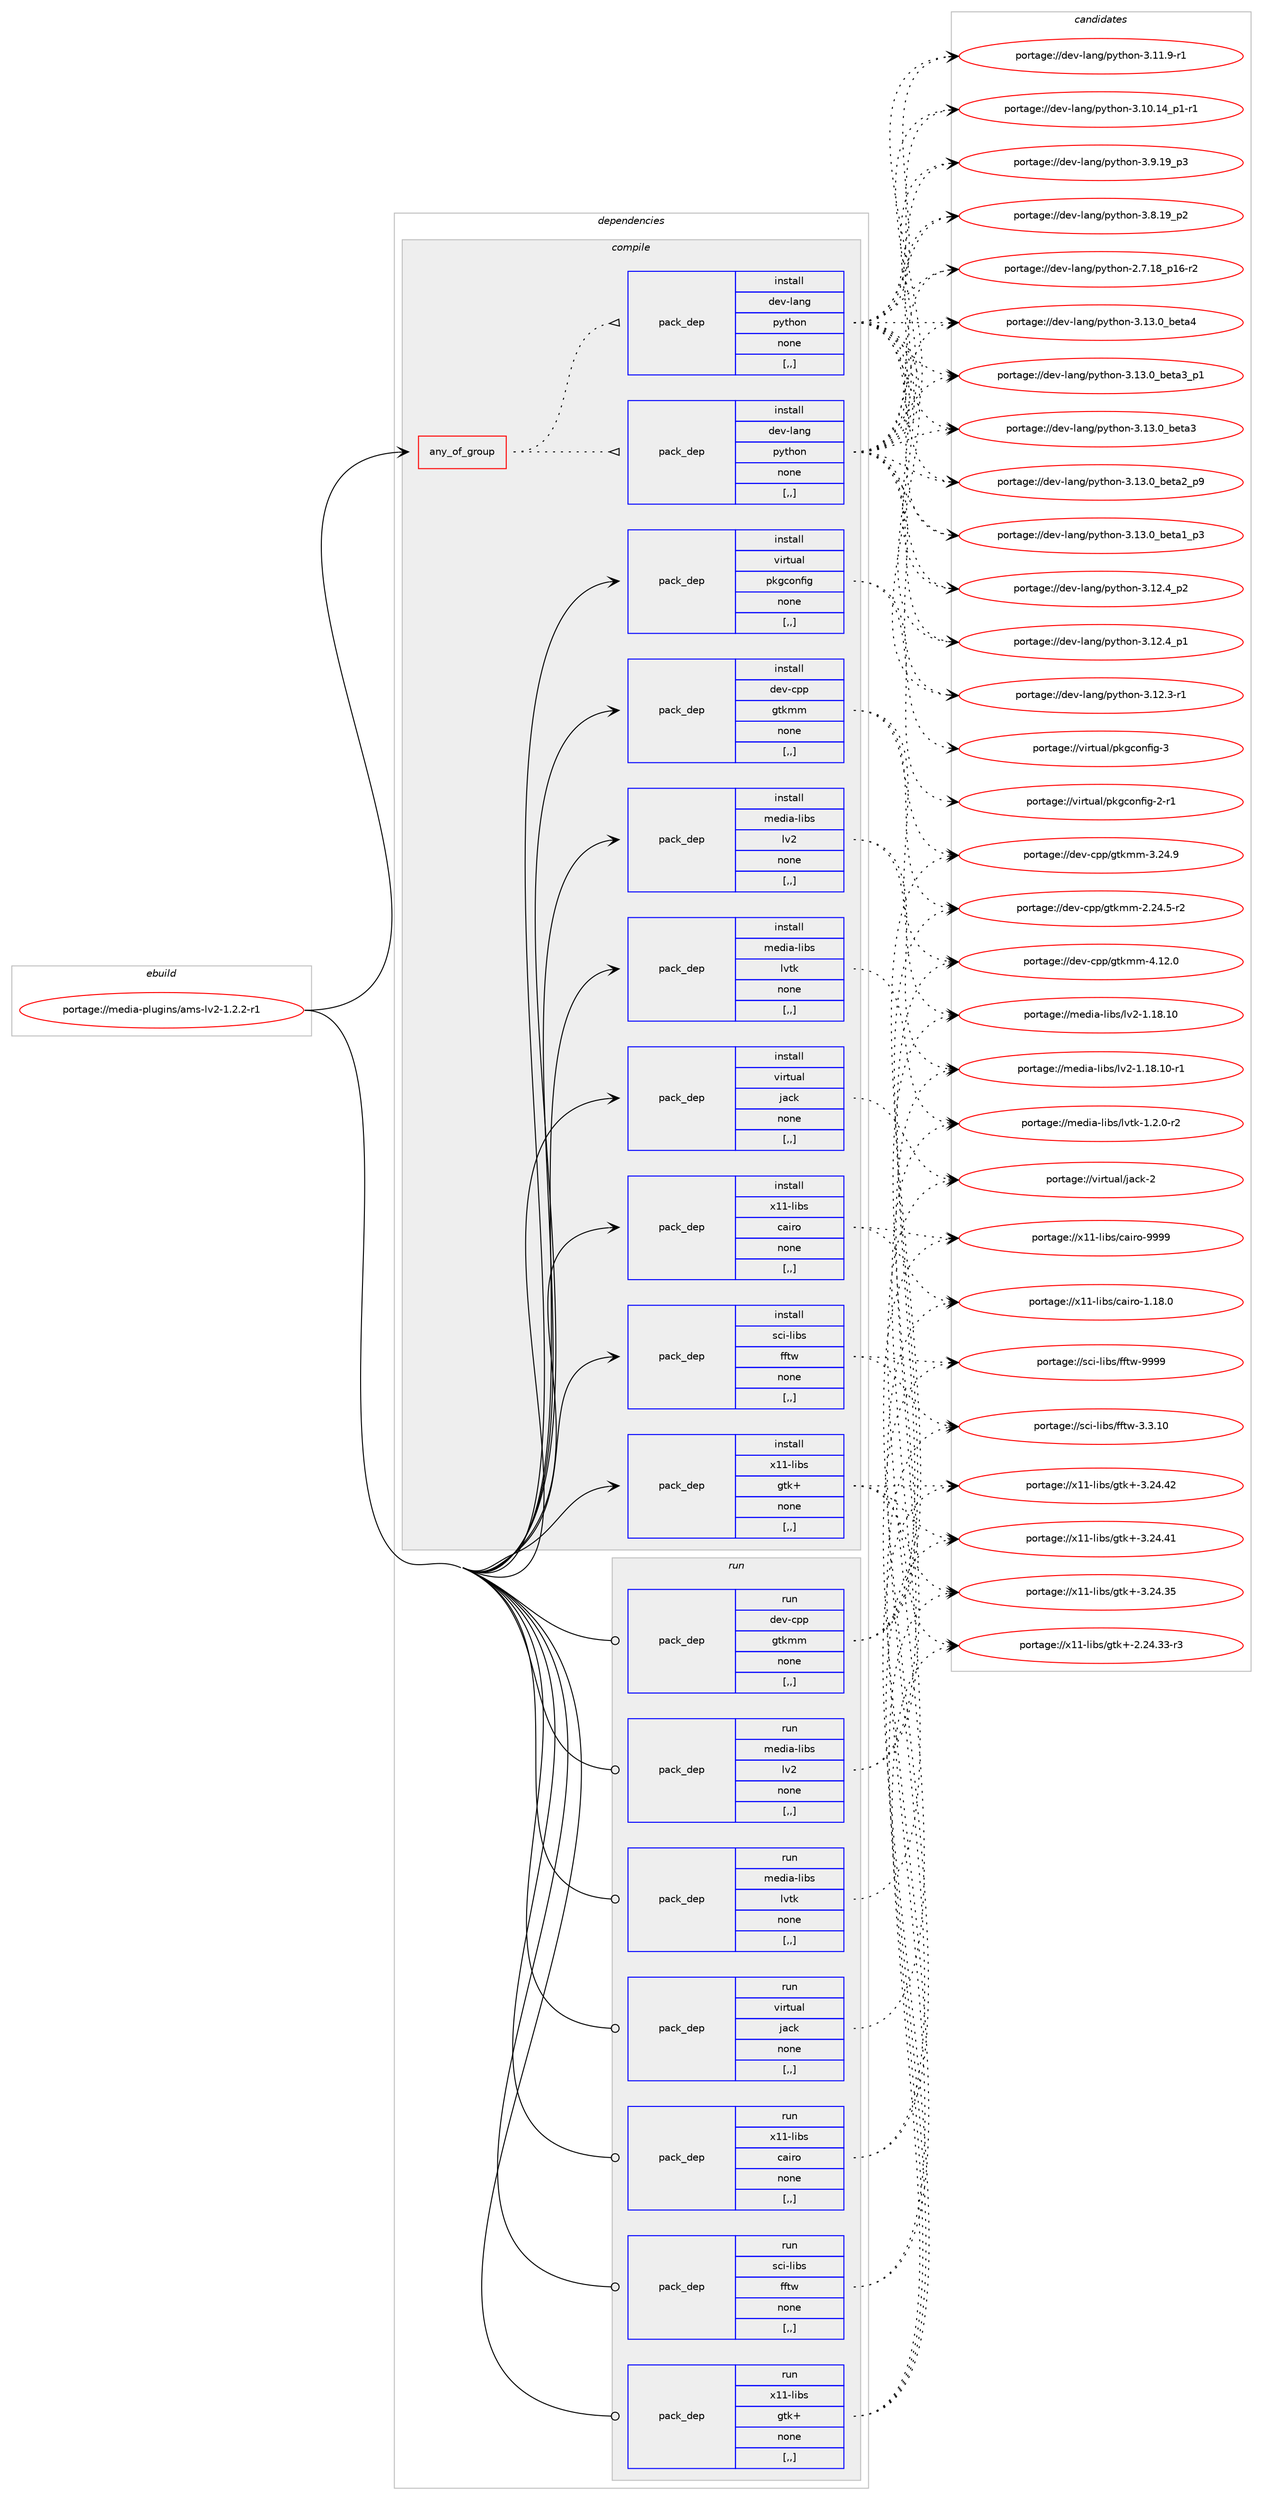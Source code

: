 digraph prolog {

# *************
# Graph options
# *************

newrank=true;
concentrate=true;
compound=true;
graph [rankdir=LR,fontname=Helvetica,fontsize=10,ranksep=1.5];#, ranksep=2.5, nodesep=0.2];
edge  [arrowhead=vee];
node  [fontname=Helvetica,fontsize=10];

# **********
# The ebuild
# **********

subgraph cluster_leftcol {
color=gray;
label=<<i>ebuild</i>>;
id [label="portage://media-plugins/ams-lv2-1.2.2-r1", color=red, width=4, href="../media-plugins/ams-lv2-1.2.2-r1.svg"];
}

# ****************
# The dependencies
# ****************

subgraph cluster_midcol {
color=gray;
label=<<i>dependencies</i>>;
subgraph cluster_compile {
fillcolor="#eeeeee";
style=filled;
label=<<i>compile</i>>;
subgraph any2232 {
dependency307784 [label=<<TABLE BORDER="0" CELLBORDER="1" CELLSPACING="0" CELLPADDING="4"><TR><TD CELLPADDING="10">any_of_group</TD></TR></TABLE>>, shape=none, color=red];subgraph pack226937 {
dependency307785 [label=<<TABLE BORDER="0" CELLBORDER="1" CELLSPACING="0" CELLPADDING="4" WIDTH="220"><TR><TD ROWSPAN="6" CELLPADDING="30">pack_dep</TD></TR><TR><TD WIDTH="110">install</TD></TR><TR><TD>dev-lang</TD></TR><TR><TD>python</TD></TR><TR><TD>none</TD></TR><TR><TD>[,,]</TD></TR></TABLE>>, shape=none, color=blue];
}
dependency307784:e -> dependency307785:w [weight=20,style="dotted",arrowhead="oinv"];
subgraph pack226938 {
dependency307786 [label=<<TABLE BORDER="0" CELLBORDER="1" CELLSPACING="0" CELLPADDING="4" WIDTH="220"><TR><TD ROWSPAN="6" CELLPADDING="30">pack_dep</TD></TR><TR><TD WIDTH="110">install</TD></TR><TR><TD>dev-lang</TD></TR><TR><TD>python</TD></TR><TR><TD>none</TD></TR><TR><TD>[,,]</TD></TR></TABLE>>, shape=none, color=blue];
}
dependency307784:e -> dependency307786:w [weight=20,style="dotted",arrowhead="oinv"];
}
id:e -> dependency307784:w [weight=20,style="solid",arrowhead="vee"];
subgraph pack226939 {
dependency307787 [label=<<TABLE BORDER="0" CELLBORDER="1" CELLSPACING="0" CELLPADDING="4" WIDTH="220"><TR><TD ROWSPAN="6" CELLPADDING="30">pack_dep</TD></TR><TR><TD WIDTH="110">install</TD></TR><TR><TD>dev-cpp</TD></TR><TR><TD>gtkmm</TD></TR><TR><TD>none</TD></TR><TR><TD>[,,]</TD></TR></TABLE>>, shape=none, color=blue];
}
id:e -> dependency307787:w [weight=20,style="solid",arrowhead="vee"];
subgraph pack226940 {
dependency307788 [label=<<TABLE BORDER="0" CELLBORDER="1" CELLSPACING="0" CELLPADDING="4" WIDTH="220"><TR><TD ROWSPAN="6" CELLPADDING="30">pack_dep</TD></TR><TR><TD WIDTH="110">install</TD></TR><TR><TD>media-libs</TD></TR><TR><TD>lv2</TD></TR><TR><TD>none</TD></TR><TR><TD>[,,]</TD></TR></TABLE>>, shape=none, color=blue];
}
id:e -> dependency307788:w [weight=20,style="solid",arrowhead="vee"];
subgraph pack226941 {
dependency307789 [label=<<TABLE BORDER="0" CELLBORDER="1" CELLSPACING="0" CELLPADDING="4" WIDTH="220"><TR><TD ROWSPAN="6" CELLPADDING="30">pack_dep</TD></TR><TR><TD WIDTH="110">install</TD></TR><TR><TD>media-libs</TD></TR><TR><TD>lvtk</TD></TR><TR><TD>none</TD></TR><TR><TD>[,,]</TD></TR></TABLE>>, shape=none, color=blue];
}
id:e -> dependency307789:w [weight=20,style="solid",arrowhead="vee"];
subgraph pack226942 {
dependency307790 [label=<<TABLE BORDER="0" CELLBORDER="1" CELLSPACING="0" CELLPADDING="4" WIDTH="220"><TR><TD ROWSPAN="6" CELLPADDING="30">pack_dep</TD></TR><TR><TD WIDTH="110">install</TD></TR><TR><TD>sci-libs</TD></TR><TR><TD>fftw</TD></TR><TR><TD>none</TD></TR><TR><TD>[,,]</TD></TR></TABLE>>, shape=none, color=blue];
}
id:e -> dependency307790:w [weight=20,style="solid",arrowhead="vee"];
subgraph pack226943 {
dependency307791 [label=<<TABLE BORDER="0" CELLBORDER="1" CELLSPACING="0" CELLPADDING="4" WIDTH="220"><TR><TD ROWSPAN="6" CELLPADDING="30">pack_dep</TD></TR><TR><TD WIDTH="110">install</TD></TR><TR><TD>virtual</TD></TR><TR><TD>jack</TD></TR><TR><TD>none</TD></TR><TR><TD>[,,]</TD></TR></TABLE>>, shape=none, color=blue];
}
id:e -> dependency307791:w [weight=20,style="solid",arrowhead="vee"];
subgraph pack226944 {
dependency307792 [label=<<TABLE BORDER="0" CELLBORDER="1" CELLSPACING="0" CELLPADDING="4" WIDTH="220"><TR><TD ROWSPAN="6" CELLPADDING="30">pack_dep</TD></TR><TR><TD WIDTH="110">install</TD></TR><TR><TD>virtual</TD></TR><TR><TD>pkgconfig</TD></TR><TR><TD>none</TD></TR><TR><TD>[,,]</TD></TR></TABLE>>, shape=none, color=blue];
}
id:e -> dependency307792:w [weight=20,style="solid",arrowhead="vee"];
subgraph pack226945 {
dependency307793 [label=<<TABLE BORDER="0" CELLBORDER="1" CELLSPACING="0" CELLPADDING="4" WIDTH="220"><TR><TD ROWSPAN="6" CELLPADDING="30">pack_dep</TD></TR><TR><TD WIDTH="110">install</TD></TR><TR><TD>x11-libs</TD></TR><TR><TD>cairo</TD></TR><TR><TD>none</TD></TR><TR><TD>[,,]</TD></TR></TABLE>>, shape=none, color=blue];
}
id:e -> dependency307793:w [weight=20,style="solid",arrowhead="vee"];
subgraph pack226946 {
dependency307794 [label=<<TABLE BORDER="0" CELLBORDER="1" CELLSPACING="0" CELLPADDING="4" WIDTH="220"><TR><TD ROWSPAN="6" CELLPADDING="30">pack_dep</TD></TR><TR><TD WIDTH="110">install</TD></TR><TR><TD>x11-libs</TD></TR><TR><TD>gtk+</TD></TR><TR><TD>none</TD></TR><TR><TD>[,,]</TD></TR></TABLE>>, shape=none, color=blue];
}
id:e -> dependency307794:w [weight=20,style="solid",arrowhead="vee"];
}
subgraph cluster_compileandrun {
fillcolor="#eeeeee";
style=filled;
label=<<i>compile and run</i>>;
}
subgraph cluster_run {
fillcolor="#eeeeee";
style=filled;
label=<<i>run</i>>;
subgraph pack226947 {
dependency307795 [label=<<TABLE BORDER="0" CELLBORDER="1" CELLSPACING="0" CELLPADDING="4" WIDTH="220"><TR><TD ROWSPAN="6" CELLPADDING="30">pack_dep</TD></TR><TR><TD WIDTH="110">run</TD></TR><TR><TD>dev-cpp</TD></TR><TR><TD>gtkmm</TD></TR><TR><TD>none</TD></TR><TR><TD>[,,]</TD></TR></TABLE>>, shape=none, color=blue];
}
id:e -> dependency307795:w [weight=20,style="solid",arrowhead="odot"];
subgraph pack226948 {
dependency307796 [label=<<TABLE BORDER="0" CELLBORDER="1" CELLSPACING="0" CELLPADDING="4" WIDTH="220"><TR><TD ROWSPAN="6" CELLPADDING="30">pack_dep</TD></TR><TR><TD WIDTH="110">run</TD></TR><TR><TD>media-libs</TD></TR><TR><TD>lv2</TD></TR><TR><TD>none</TD></TR><TR><TD>[,,]</TD></TR></TABLE>>, shape=none, color=blue];
}
id:e -> dependency307796:w [weight=20,style="solid",arrowhead="odot"];
subgraph pack226949 {
dependency307797 [label=<<TABLE BORDER="0" CELLBORDER="1" CELLSPACING="0" CELLPADDING="4" WIDTH="220"><TR><TD ROWSPAN="6" CELLPADDING="30">pack_dep</TD></TR><TR><TD WIDTH="110">run</TD></TR><TR><TD>media-libs</TD></TR><TR><TD>lvtk</TD></TR><TR><TD>none</TD></TR><TR><TD>[,,]</TD></TR></TABLE>>, shape=none, color=blue];
}
id:e -> dependency307797:w [weight=20,style="solid",arrowhead="odot"];
subgraph pack226950 {
dependency307798 [label=<<TABLE BORDER="0" CELLBORDER="1" CELLSPACING="0" CELLPADDING="4" WIDTH="220"><TR><TD ROWSPAN="6" CELLPADDING="30">pack_dep</TD></TR><TR><TD WIDTH="110">run</TD></TR><TR><TD>sci-libs</TD></TR><TR><TD>fftw</TD></TR><TR><TD>none</TD></TR><TR><TD>[,,]</TD></TR></TABLE>>, shape=none, color=blue];
}
id:e -> dependency307798:w [weight=20,style="solid",arrowhead="odot"];
subgraph pack226951 {
dependency307799 [label=<<TABLE BORDER="0" CELLBORDER="1" CELLSPACING="0" CELLPADDING="4" WIDTH="220"><TR><TD ROWSPAN="6" CELLPADDING="30">pack_dep</TD></TR><TR><TD WIDTH="110">run</TD></TR><TR><TD>virtual</TD></TR><TR><TD>jack</TD></TR><TR><TD>none</TD></TR><TR><TD>[,,]</TD></TR></TABLE>>, shape=none, color=blue];
}
id:e -> dependency307799:w [weight=20,style="solid",arrowhead="odot"];
subgraph pack226952 {
dependency307800 [label=<<TABLE BORDER="0" CELLBORDER="1" CELLSPACING="0" CELLPADDING="4" WIDTH="220"><TR><TD ROWSPAN="6" CELLPADDING="30">pack_dep</TD></TR><TR><TD WIDTH="110">run</TD></TR><TR><TD>x11-libs</TD></TR><TR><TD>cairo</TD></TR><TR><TD>none</TD></TR><TR><TD>[,,]</TD></TR></TABLE>>, shape=none, color=blue];
}
id:e -> dependency307800:w [weight=20,style="solid",arrowhead="odot"];
subgraph pack226953 {
dependency307801 [label=<<TABLE BORDER="0" CELLBORDER="1" CELLSPACING="0" CELLPADDING="4" WIDTH="220"><TR><TD ROWSPAN="6" CELLPADDING="30">pack_dep</TD></TR><TR><TD WIDTH="110">run</TD></TR><TR><TD>x11-libs</TD></TR><TR><TD>gtk+</TD></TR><TR><TD>none</TD></TR><TR><TD>[,,]</TD></TR></TABLE>>, shape=none, color=blue];
}
id:e -> dependency307801:w [weight=20,style="solid",arrowhead="odot"];
}
}

# **************
# The candidates
# **************

subgraph cluster_choices {
rank=same;
color=gray;
label=<<i>candidates</i>>;

subgraph choice226937 {
color=black;
nodesep=1;
choice1001011184510897110103471121211161041111104551464951464895981011169752 [label="portage://dev-lang/python-3.13.0_beta4", color=red, width=4,href="../dev-lang/python-3.13.0_beta4.svg"];
choice10010111845108971101034711212111610411111045514649514648959810111697519511249 [label="portage://dev-lang/python-3.13.0_beta3_p1", color=red, width=4,href="../dev-lang/python-3.13.0_beta3_p1.svg"];
choice1001011184510897110103471121211161041111104551464951464895981011169751 [label="portage://dev-lang/python-3.13.0_beta3", color=red, width=4,href="../dev-lang/python-3.13.0_beta3.svg"];
choice10010111845108971101034711212111610411111045514649514648959810111697509511257 [label="portage://dev-lang/python-3.13.0_beta2_p9", color=red, width=4,href="../dev-lang/python-3.13.0_beta2_p9.svg"];
choice10010111845108971101034711212111610411111045514649514648959810111697499511251 [label="portage://dev-lang/python-3.13.0_beta1_p3", color=red, width=4,href="../dev-lang/python-3.13.0_beta1_p3.svg"];
choice100101118451089711010347112121116104111110455146495046529511250 [label="portage://dev-lang/python-3.12.4_p2", color=red, width=4,href="../dev-lang/python-3.12.4_p2.svg"];
choice100101118451089711010347112121116104111110455146495046529511249 [label="portage://dev-lang/python-3.12.4_p1", color=red, width=4,href="../dev-lang/python-3.12.4_p1.svg"];
choice100101118451089711010347112121116104111110455146495046514511449 [label="portage://dev-lang/python-3.12.3-r1", color=red, width=4,href="../dev-lang/python-3.12.3-r1.svg"];
choice100101118451089711010347112121116104111110455146494946574511449 [label="portage://dev-lang/python-3.11.9-r1", color=red, width=4,href="../dev-lang/python-3.11.9-r1.svg"];
choice100101118451089711010347112121116104111110455146494846495295112494511449 [label="portage://dev-lang/python-3.10.14_p1-r1", color=red, width=4,href="../dev-lang/python-3.10.14_p1-r1.svg"];
choice100101118451089711010347112121116104111110455146574649579511251 [label="portage://dev-lang/python-3.9.19_p3", color=red, width=4,href="../dev-lang/python-3.9.19_p3.svg"];
choice100101118451089711010347112121116104111110455146564649579511250 [label="portage://dev-lang/python-3.8.19_p2", color=red, width=4,href="../dev-lang/python-3.8.19_p2.svg"];
choice100101118451089711010347112121116104111110455046554649569511249544511450 [label="portage://dev-lang/python-2.7.18_p16-r2", color=red, width=4,href="../dev-lang/python-2.7.18_p16-r2.svg"];
dependency307785:e -> choice1001011184510897110103471121211161041111104551464951464895981011169752:w [style=dotted,weight="100"];
dependency307785:e -> choice10010111845108971101034711212111610411111045514649514648959810111697519511249:w [style=dotted,weight="100"];
dependency307785:e -> choice1001011184510897110103471121211161041111104551464951464895981011169751:w [style=dotted,weight="100"];
dependency307785:e -> choice10010111845108971101034711212111610411111045514649514648959810111697509511257:w [style=dotted,weight="100"];
dependency307785:e -> choice10010111845108971101034711212111610411111045514649514648959810111697499511251:w [style=dotted,weight="100"];
dependency307785:e -> choice100101118451089711010347112121116104111110455146495046529511250:w [style=dotted,weight="100"];
dependency307785:e -> choice100101118451089711010347112121116104111110455146495046529511249:w [style=dotted,weight="100"];
dependency307785:e -> choice100101118451089711010347112121116104111110455146495046514511449:w [style=dotted,weight="100"];
dependency307785:e -> choice100101118451089711010347112121116104111110455146494946574511449:w [style=dotted,weight="100"];
dependency307785:e -> choice100101118451089711010347112121116104111110455146494846495295112494511449:w [style=dotted,weight="100"];
dependency307785:e -> choice100101118451089711010347112121116104111110455146574649579511251:w [style=dotted,weight="100"];
dependency307785:e -> choice100101118451089711010347112121116104111110455146564649579511250:w [style=dotted,weight="100"];
dependency307785:e -> choice100101118451089711010347112121116104111110455046554649569511249544511450:w [style=dotted,weight="100"];
}
subgraph choice226938 {
color=black;
nodesep=1;
choice1001011184510897110103471121211161041111104551464951464895981011169752 [label="portage://dev-lang/python-3.13.0_beta4", color=red, width=4,href="../dev-lang/python-3.13.0_beta4.svg"];
choice10010111845108971101034711212111610411111045514649514648959810111697519511249 [label="portage://dev-lang/python-3.13.0_beta3_p1", color=red, width=4,href="../dev-lang/python-3.13.0_beta3_p1.svg"];
choice1001011184510897110103471121211161041111104551464951464895981011169751 [label="portage://dev-lang/python-3.13.0_beta3", color=red, width=4,href="../dev-lang/python-3.13.0_beta3.svg"];
choice10010111845108971101034711212111610411111045514649514648959810111697509511257 [label="portage://dev-lang/python-3.13.0_beta2_p9", color=red, width=4,href="../dev-lang/python-3.13.0_beta2_p9.svg"];
choice10010111845108971101034711212111610411111045514649514648959810111697499511251 [label="portage://dev-lang/python-3.13.0_beta1_p3", color=red, width=4,href="../dev-lang/python-3.13.0_beta1_p3.svg"];
choice100101118451089711010347112121116104111110455146495046529511250 [label="portage://dev-lang/python-3.12.4_p2", color=red, width=4,href="../dev-lang/python-3.12.4_p2.svg"];
choice100101118451089711010347112121116104111110455146495046529511249 [label="portage://dev-lang/python-3.12.4_p1", color=red, width=4,href="../dev-lang/python-3.12.4_p1.svg"];
choice100101118451089711010347112121116104111110455146495046514511449 [label="portage://dev-lang/python-3.12.3-r1", color=red, width=4,href="../dev-lang/python-3.12.3-r1.svg"];
choice100101118451089711010347112121116104111110455146494946574511449 [label="portage://dev-lang/python-3.11.9-r1", color=red, width=4,href="../dev-lang/python-3.11.9-r1.svg"];
choice100101118451089711010347112121116104111110455146494846495295112494511449 [label="portage://dev-lang/python-3.10.14_p1-r1", color=red, width=4,href="../dev-lang/python-3.10.14_p1-r1.svg"];
choice100101118451089711010347112121116104111110455146574649579511251 [label="portage://dev-lang/python-3.9.19_p3", color=red, width=4,href="../dev-lang/python-3.9.19_p3.svg"];
choice100101118451089711010347112121116104111110455146564649579511250 [label="portage://dev-lang/python-3.8.19_p2", color=red, width=4,href="../dev-lang/python-3.8.19_p2.svg"];
choice100101118451089711010347112121116104111110455046554649569511249544511450 [label="portage://dev-lang/python-2.7.18_p16-r2", color=red, width=4,href="../dev-lang/python-2.7.18_p16-r2.svg"];
dependency307786:e -> choice1001011184510897110103471121211161041111104551464951464895981011169752:w [style=dotted,weight="100"];
dependency307786:e -> choice10010111845108971101034711212111610411111045514649514648959810111697519511249:w [style=dotted,weight="100"];
dependency307786:e -> choice1001011184510897110103471121211161041111104551464951464895981011169751:w [style=dotted,weight="100"];
dependency307786:e -> choice10010111845108971101034711212111610411111045514649514648959810111697509511257:w [style=dotted,weight="100"];
dependency307786:e -> choice10010111845108971101034711212111610411111045514649514648959810111697499511251:w [style=dotted,weight="100"];
dependency307786:e -> choice100101118451089711010347112121116104111110455146495046529511250:w [style=dotted,weight="100"];
dependency307786:e -> choice100101118451089711010347112121116104111110455146495046529511249:w [style=dotted,weight="100"];
dependency307786:e -> choice100101118451089711010347112121116104111110455146495046514511449:w [style=dotted,weight="100"];
dependency307786:e -> choice100101118451089711010347112121116104111110455146494946574511449:w [style=dotted,weight="100"];
dependency307786:e -> choice100101118451089711010347112121116104111110455146494846495295112494511449:w [style=dotted,weight="100"];
dependency307786:e -> choice100101118451089711010347112121116104111110455146574649579511251:w [style=dotted,weight="100"];
dependency307786:e -> choice100101118451089711010347112121116104111110455146564649579511250:w [style=dotted,weight="100"];
dependency307786:e -> choice100101118451089711010347112121116104111110455046554649569511249544511450:w [style=dotted,weight="100"];
}
subgraph choice226939 {
color=black;
nodesep=1;
choice10010111845991121124710311610710910945524649504648 [label="portage://dev-cpp/gtkmm-4.12.0", color=red, width=4,href="../dev-cpp/gtkmm-4.12.0.svg"];
choice10010111845991121124710311610710910945514650524657 [label="portage://dev-cpp/gtkmm-3.24.9", color=red, width=4,href="../dev-cpp/gtkmm-3.24.9.svg"];
choice100101118459911211247103116107109109455046505246534511450 [label="portage://dev-cpp/gtkmm-2.24.5-r2", color=red, width=4,href="../dev-cpp/gtkmm-2.24.5-r2.svg"];
dependency307787:e -> choice10010111845991121124710311610710910945524649504648:w [style=dotted,weight="100"];
dependency307787:e -> choice10010111845991121124710311610710910945514650524657:w [style=dotted,weight="100"];
dependency307787:e -> choice100101118459911211247103116107109109455046505246534511450:w [style=dotted,weight="100"];
}
subgraph choice226940 {
color=black;
nodesep=1;
choice109101100105974510810598115471081185045494649564649484511449 [label="portage://media-libs/lv2-1.18.10-r1", color=red, width=4,href="../media-libs/lv2-1.18.10-r1.svg"];
choice10910110010597451081059811547108118504549464956464948 [label="portage://media-libs/lv2-1.18.10", color=red, width=4,href="../media-libs/lv2-1.18.10.svg"];
dependency307788:e -> choice109101100105974510810598115471081185045494649564649484511449:w [style=dotted,weight="100"];
dependency307788:e -> choice10910110010597451081059811547108118504549464956464948:w [style=dotted,weight="100"];
}
subgraph choice226941 {
color=black;
nodesep=1;
choice109101100105974510810598115471081181161074549465046484511450 [label="portage://media-libs/lvtk-1.2.0-r2", color=red, width=4,href="../media-libs/lvtk-1.2.0-r2.svg"];
dependency307789:e -> choice109101100105974510810598115471081181161074549465046484511450:w [style=dotted,weight="100"];
}
subgraph choice226942 {
color=black;
nodesep=1;
choice115991054510810598115471021021161194557575757 [label="portage://sci-libs/fftw-9999", color=red, width=4,href="../sci-libs/fftw-9999.svg"];
choice1159910545108105981154710210211611945514651464948 [label="portage://sci-libs/fftw-3.3.10", color=red, width=4,href="../sci-libs/fftw-3.3.10.svg"];
dependency307790:e -> choice115991054510810598115471021021161194557575757:w [style=dotted,weight="100"];
dependency307790:e -> choice1159910545108105981154710210211611945514651464948:w [style=dotted,weight="100"];
}
subgraph choice226943 {
color=black;
nodesep=1;
choice118105114116117971084710697991074550 [label="portage://virtual/jack-2", color=red, width=4,href="../virtual/jack-2.svg"];
dependency307791:e -> choice118105114116117971084710697991074550:w [style=dotted,weight="100"];
}
subgraph choice226944 {
color=black;
nodesep=1;
choice1181051141161179710847112107103991111101021051034551 [label="portage://virtual/pkgconfig-3", color=red, width=4,href="../virtual/pkgconfig-3.svg"];
choice11810511411611797108471121071039911111010210510345504511449 [label="portage://virtual/pkgconfig-2-r1", color=red, width=4,href="../virtual/pkgconfig-2-r1.svg"];
dependency307792:e -> choice1181051141161179710847112107103991111101021051034551:w [style=dotted,weight="100"];
dependency307792:e -> choice11810511411611797108471121071039911111010210510345504511449:w [style=dotted,weight="100"];
}
subgraph choice226945 {
color=black;
nodesep=1;
choice120494945108105981154799971051141114557575757 [label="portage://x11-libs/cairo-9999", color=red, width=4,href="../x11-libs/cairo-9999.svg"];
choice1204949451081059811547999710511411145494649564648 [label="portage://x11-libs/cairo-1.18.0", color=red, width=4,href="../x11-libs/cairo-1.18.0.svg"];
dependency307793:e -> choice120494945108105981154799971051141114557575757:w [style=dotted,weight="100"];
dependency307793:e -> choice1204949451081059811547999710511411145494649564648:w [style=dotted,weight="100"];
}
subgraph choice226946 {
color=black;
nodesep=1;
choice1204949451081059811547103116107434551465052465250 [label="portage://x11-libs/gtk+-3.24.42", color=red, width=4,href="../x11-libs/gtk+-3.24.42.svg"];
choice1204949451081059811547103116107434551465052465249 [label="portage://x11-libs/gtk+-3.24.41", color=red, width=4,href="../x11-libs/gtk+-3.24.41.svg"];
choice1204949451081059811547103116107434551465052465153 [label="portage://x11-libs/gtk+-3.24.35", color=red, width=4,href="../x11-libs/gtk+-3.24.35.svg"];
choice12049494510810598115471031161074345504650524651514511451 [label="portage://x11-libs/gtk+-2.24.33-r3", color=red, width=4,href="../x11-libs/gtk+-2.24.33-r3.svg"];
dependency307794:e -> choice1204949451081059811547103116107434551465052465250:w [style=dotted,weight="100"];
dependency307794:e -> choice1204949451081059811547103116107434551465052465249:w [style=dotted,weight="100"];
dependency307794:e -> choice1204949451081059811547103116107434551465052465153:w [style=dotted,weight="100"];
dependency307794:e -> choice12049494510810598115471031161074345504650524651514511451:w [style=dotted,weight="100"];
}
subgraph choice226947 {
color=black;
nodesep=1;
choice10010111845991121124710311610710910945524649504648 [label="portage://dev-cpp/gtkmm-4.12.0", color=red, width=4,href="../dev-cpp/gtkmm-4.12.0.svg"];
choice10010111845991121124710311610710910945514650524657 [label="portage://dev-cpp/gtkmm-3.24.9", color=red, width=4,href="../dev-cpp/gtkmm-3.24.9.svg"];
choice100101118459911211247103116107109109455046505246534511450 [label="portage://dev-cpp/gtkmm-2.24.5-r2", color=red, width=4,href="../dev-cpp/gtkmm-2.24.5-r2.svg"];
dependency307795:e -> choice10010111845991121124710311610710910945524649504648:w [style=dotted,weight="100"];
dependency307795:e -> choice10010111845991121124710311610710910945514650524657:w [style=dotted,weight="100"];
dependency307795:e -> choice100101118459911211247103116107109109455046505246534511450:w [style=dotted,weight="100"];
}
subgraph choice226948 {
color=black;
nodesep=1;
choice109101100105974510810598115471081185045494649564649484511449 [label="portage://media-libs/lv2-1.18.10-r1", color=red, width=4,href="../media-libs/lv2-1.18.10-r1.svg"];
choice10910110010597451081059811547108118504549464956464948 [label="portage://media-libs/lv2-1.18.10", color=red, width=4,href="../media-libs/lv2-1.18.10.svg"];
dependency307796:e -> choice109101100105974510810598115471081185045494649564649484511449:w [style=dotted,weight="100"];
dependency307796:e -> choice10910110010597451081059811547108118504549464956464948:w [style=dotted,weight="100"];
}
subgraph choice226949 {
color=black;
nodesep=1;
choice109101100105974510810598115471081181161074549465046484511450 [label="portage://media-libs/lvtk-1.2.0-r2", color=red, width=4,href="../media-libs/lvtk-1.2.0-r2.svg"];
dependency307797:e -> choice109101100105974510810598115471081181161074549465046484511450:w [style=dotted,weight="100"];
}
subgraph choice226950 {
color=black;
nodesep=1;
choice115991054510810598115471021021161194557575757 [label="portage://sci-libs/fftw-9999", color=red, width=4,href="../sci-libs/fftw-9999.svg"];
choice1159910545108105981154710210211611945514651464948 [label="portage://sci-libs/fftw-3.3.10", color=red, width=4,href="../sci-libs/fftw-3.3.10.svg"];
dependency307798:e -> choice115991054510810598115471021021161194557575757:w [style=dotted,weight="100"];
dependency307798:e -> choice1159910545108105981154710210211611945514651464948:w [style=dotted,weight="100"];
}
subgraph choice226951 {
color=black;
nodesep=1;
choice118105114116117971084710697991074550 [label="portage://virtual/jack-2", color=red, width=4,href="../virtual/jack-2.svg"];
dependency307799:e -> choice118105114116117971084710697991074550:w [style=dotted,weight="100"];
}
subgraph choice226952 {
color=black;
nodesep=1;
choice120494945108105981154799971051141114557575757 [label="portage://x11-libs/cairo-9999", color=red, width=4,href="../x11-libs/cairo-9999.svg"];
choice1204949451081059811547999710511411145494649564648 [label="portage://x11-libs/cairo-1.18.0", color=red, width=4,href="../x11-libs/cairo-1.18.0.svg"];
dependency307800:e -> choice120494945108105981154799971051141114557575757:w [style=dotted,weight="100"];
dependency307800:e -> choice1204949451081059811547999710511411145494649564648:w [style=dotted,weight="100"];
}
subgraph choice226953 {
color=black;
nodesep=1;
choice1204949451081059811547103116107434551465052465250 [label="portage://x11-libs/gtk+-3.24.42", color=red, width=4,href="../x11-libs/gtk+-3.24.42.svg"];
choice1204949451081059811547103116107434551465052465249 [label="portage://x11-libs/gtk+-3.24.41", color=red, width=4,href="../x11-libs/gtk+-3.24.41.svg"];
choice1204949451081059811547103116107434551465052465153 [label="portage://x11-libs/gtk+-3.24.35", color=red, width=4,href="../x11-libs/gtk+-3.24.35.svg"];
choice12049494510810598115471031161074345504650524651514511451 [label="portage://x11-libs/gtk+-2.24.33-r3", color=red, width=4,href="../x11-libs/gtk+-2.24.33-r3.svg"];
dependency307801:e -> choice1204949451081059811547103116107434551465052465250:w [style=dotted,weight="100"];
dependency307801:e -> choice1204949451081059811547103116107434551465052465249:w [style=dotted,weight="100"];
dependency307801:e -> choice1204949451081059811547103116107434551465052465153:w [style=dotted,weight="100"];
dependency307801:e -> choice12049494510810598115471031161074345504650524651514511451:w [style=dotted,weight="100"];
}
}

}
